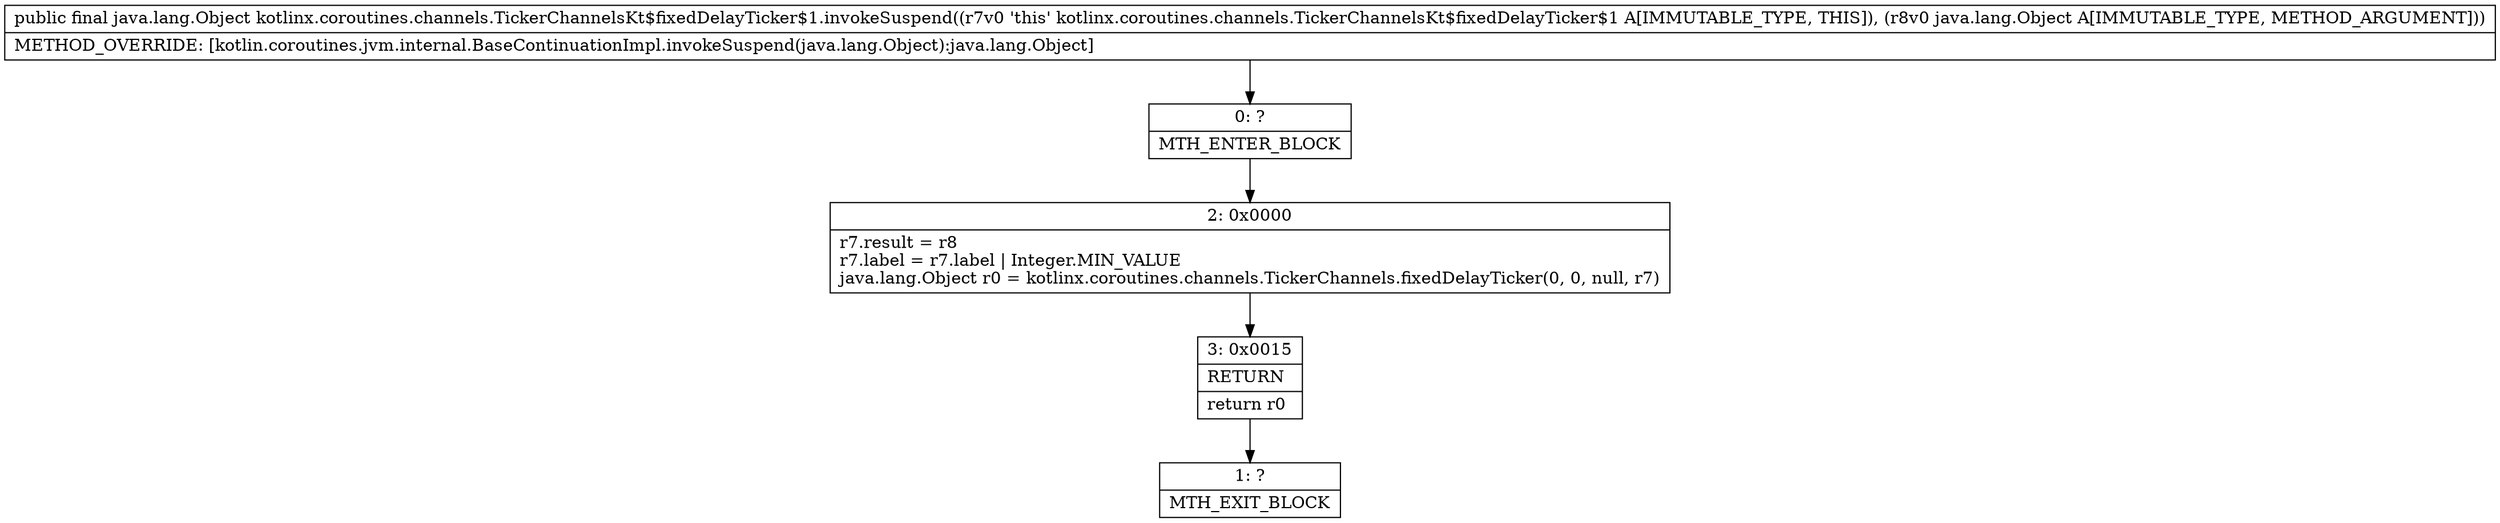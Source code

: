 digraph "CFG forkotlinx.coroutines.channels.TickerChannelsKt$fixedDelayTicker$1.invokeSuspend(Ljava\/lang\/Object;)Ljava\/lang\/Object;" {
Node_0 [shape=record,label="{0\:\ ?|MTH_ENTER_BLOCK\l}"];
Node_2 [shape=record,label="{2\:\ 0x0000|r7.result = r8\lr7.label = r7.label \| Integer.MIN_VALUE\ljava.lang.Object r0 = kotlinx.coroutines.channels.TickerChannels.fixedDelayTicker(0, 0, null, r7)\l}"];
Node_3 [shape=record,label="{3\:\ 0x0015|RETURN\l|return r0\l}"];
Node_1 [shape=record,label="{1\:\ ?|MTH_EXIT_BLOCK\l}"];
MethodNode[shape=record,label="{public final java.lang.Object kotlinx.coroutines.channels.TickerChannelsKt$fixedDelayTicker$1.invokeSuspend((r7v0 'this' kotlinx.coroutines.channels.TickerChannelsKt$fixedDelayTicker$1 A[IMMUTABLE_TYPE, THIS]), (r8v0 java.lang.Object A[IMMUTABLE_TYPE, METHOD_ARGUMENT]))  | METHOD_OVERRIDE: [kotlin.coroutines.jvm.internal.BaseContinuationImpl.invokeSuspend(java.lang.Object):java.lang.Object]\l}"];
MethodNode -> Node_0;Node_0 -> Node_2;
Node_2 -> Node_3;
Node_3 -> Node_1;
}

